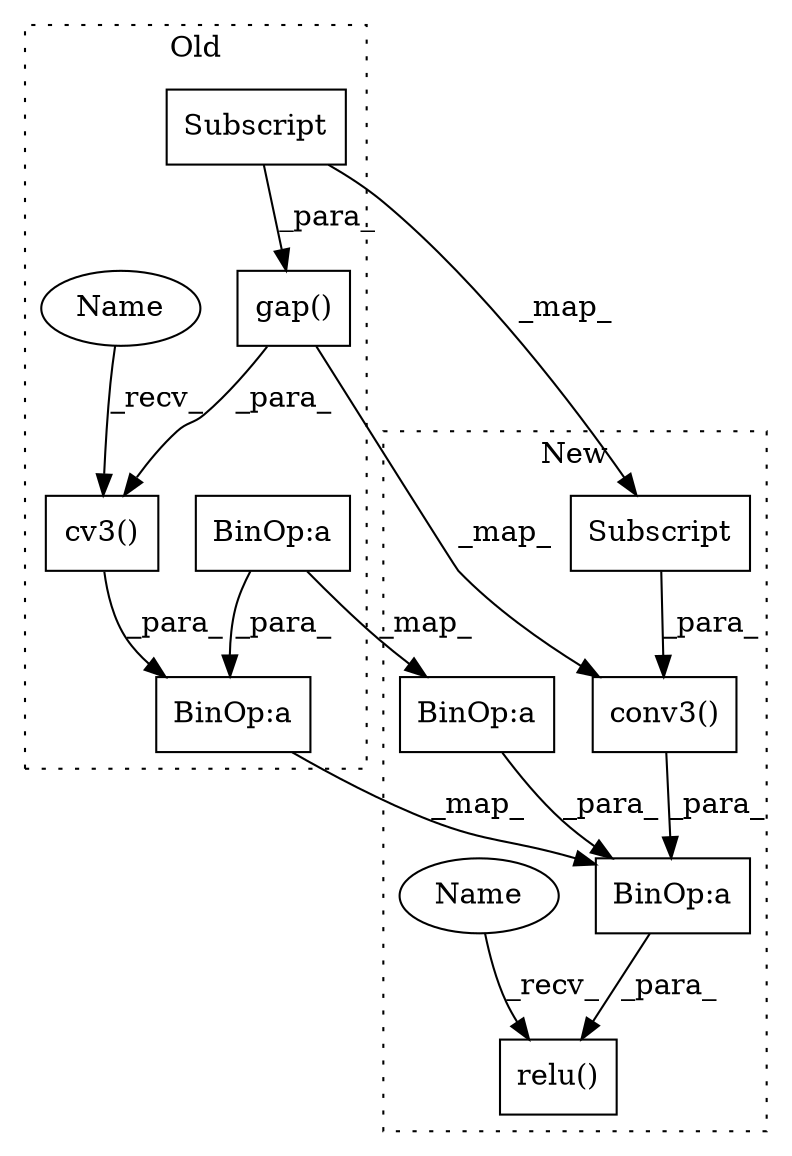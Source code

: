 digraph G {
subgraph cluster0 {
1 [label="cv3()" a="75" s="731,759" l="9,1" shape="box"];
4 [label="gap()" a="75" s="740,758" l="9,1" shape="box"];
5 [label="Subscript" a="63" s="749,0" l="9,0" shape="box"];
7 [label="BinOp:a" a="82" s="782" l="12" shape="box"];
10 [label="BinOp:a" a="82" s="782" l="3" shape="box"];
11 [label="Name" a="87" s="731" l="4" shape="ellipse"];
label = "Old";
style="dotted";
}
subgraph cluster1 {
2 [label="relu()" a="75" s="976,1012" l="10,1" shape="box"];
3 [label="conv3()" a="75" s="939,959" l="11,1" shape="box"];
6 [label="Subscript" a="63" s="950,0" l="9,0" shape="box"];
8 [label="BinOp:a" a="82" s="992" l="12" shape="box"];
9 [label="BinOp:a" a="82" s="992" l="3" shape="box"];
12 [label="Name" a="87" s="976" l="4" shape="ellipse"];
label = "New";
style="dotted";
}
1 -> 7 [label="_para_"];
3 -> 8 [label="_para_"];
4 -> 3 [label="_map_"];
4 -> 1 [label="_para_"];
5 -> 4 [label="_para_"];
5 -> 6 [label="_map_"];
6 -> 3 [label="_para_"];
7 -> 8 [label="_map_"];
8 -> 2 [label="_para_"];
9 -> 8 [label="_para_"];
10 -> 7 [label="_para_"];
10 -> 9 [label="_map_"];
11 -> 1 [label="_recv_"];
12 -> 2 [label="_recv_"];
}